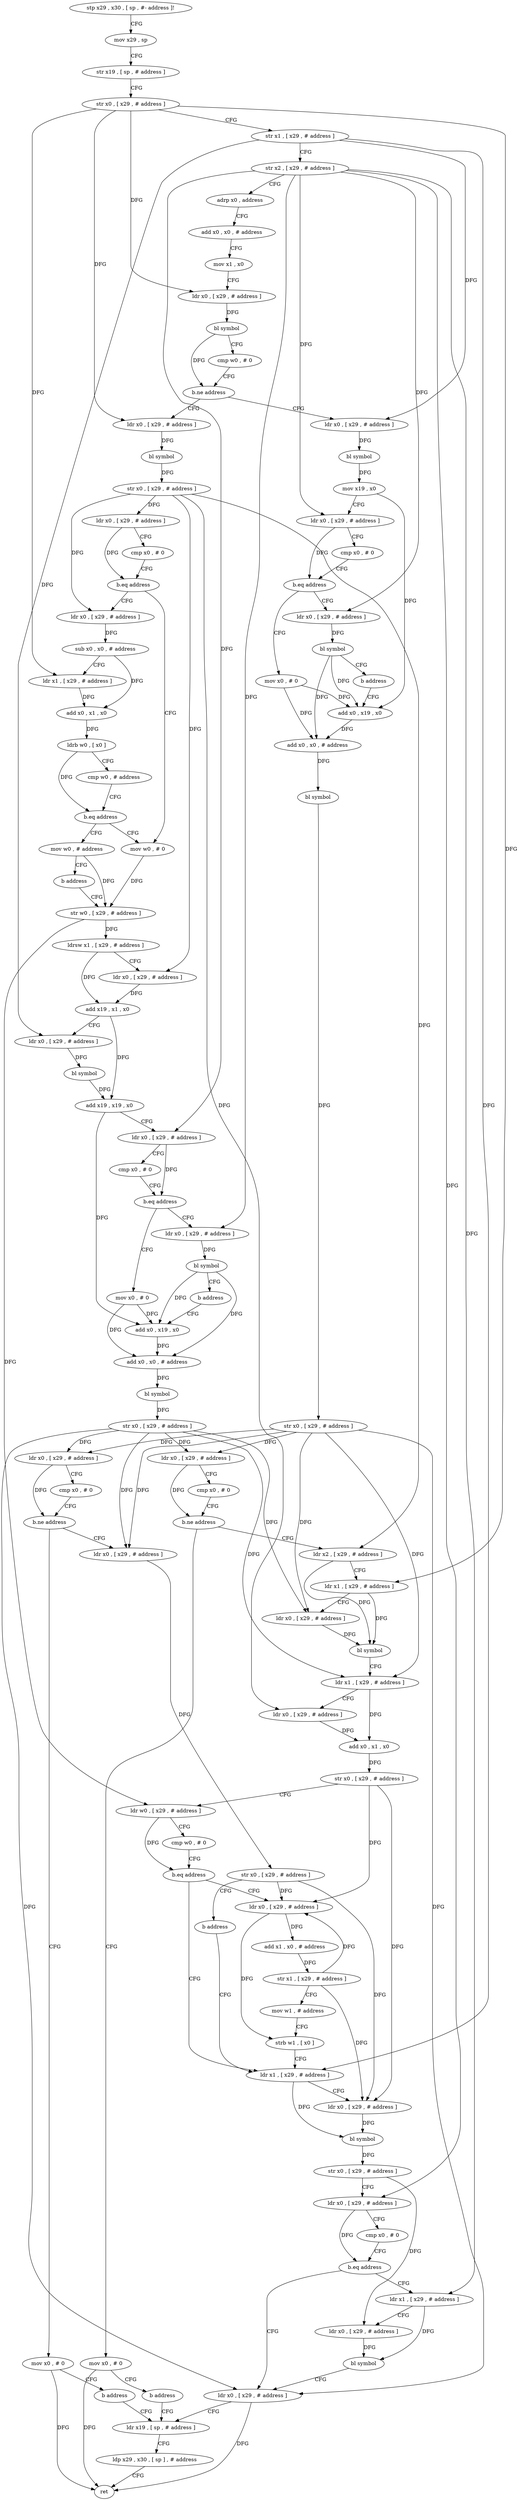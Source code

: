 digraph "func" {
"204328" [label = "stp x29 , x30 , [ sp , #- address ]!" ]
"204332" [label = "mov x29 , sp" ]
"204336" [label = "str x19 , [ sp , # address ]" ]
"204340" [label = "str x0 , [ x29 , # address ]" ]
"204344" [label = "str x1 , [ x29 , # address ]" ]
"204348" [label = "str x2 , [ x29 , # address ]" ]
"204352" [label = "adrp x0 , address" ]
"204356" [label = "add x0 , x0 , # address" ]
"204360" [label = "mov x1 , x0" ]
"204364" [label = "ldr x0 , [ x29 , # address ]" ]
"204368" [label = "bl symbol" ]
"204372" [label = "cmp w0 , # 0" ]
"204376" [label = "b.ne address" ]
"204468" [label = "ldr x0 , [ x29 , # address ]" ]
"204380" [label = "ldr x0 , [ x29 , # address ]" ]
"204472" [label = "bl symbol" ]
"204476" [label = "str x0 , [ x29 , # address ]" ]
"204480" [label = "ldr x0 , [ x29 , # address ]" ]
"204484" [label = "cmp x0 , # 0" ]
"204488" [label = "b.eq address" ]
"204528" [label = "mov w0 , # 0" ]
"204492" [label = "ldr x0 , [ x29 , # address ]" ]
"204384" [label = "bl symbol" ]
"204388" [label = "mov x19 , x0" ]
"204392" [label = "ldr x0 , [ x29 , # address ]" ]
"204396" [label = "cmp x0 , # 0" ]
"204400" [label = "b.eq address" ]
"204416" [label = "mov x0 , # 0" ]
"204404" [label = "ldr x0 , [ x29 , # address ]" ]
"204532" [label = "str w0 , [ x29 , # address ]" ]
"204496" [label = "sub x0 , x0 , # address" ]
"204500" [label = "ldr x1 , [ x29 , # address ]" ]
"204504" [label = "add x0 , x1 , x0" ]
"204508" [label = "ldrb w0 , [ x0 ]" ]
"204512" [label = "cmp w0 , # address" ]
"204516" [label = "b.eq address" ]
"204520" [label = "mov w0 , # address" ]
"204420" [label = "add x0 , x19 , x0" ]
"204408" [label = "bl symbol" ]
"204412" [label = "b address" ]
"204584" [label = "mov x0 , # 0" ]
"204588" [label = "add x0 , x19 , x0" ]
"204572" [label = "ldr x0 , [ x29 , # address ]" ]
"204576" [label = "bl symbol" ]
"204580" [label = "b address" ]
"204524" [label = "b address" ]
"204456" [label = "ldr x0 , [ x29 , # address ]" ]
"204460" [label = "str x0 , [ x29 , # address ]" ]
"204464" [label = "b address" ]
"204688" [label = "ldr x1 , [ x29 , # address ]" ]
"204448" [label = "mov x0 , # 0" ]
"204452" [label = "b address" ]
"204732" [label = "ldr x19 , [ sp , # address ]" ]
"204424" [label = "add x0 , x0 , # address" ]
"204428" [label = "bl symbol" ]
"204432" [label = "str x0 , [ x29 , # address ]" ]
"204436" [label = "ldr x0 , [ x29 , # address ]" ]
"204440" [label = "cmp x0 , # 0" ]
"204444" [label = "b.ne address" ]
"204624" [label = "ldr x2 , [ x29 , # address ]" ]
"204628" [label = "ldr x1 , [ x29 , # address ]" ]
"204632" [label = "ldr x0 , [ x29 , # address ]" ]
"204636" [label = "bl symbol" ]
"204640" [label = "ldr x1 , [ x29 , # address ]" ]
"204644" [label = "ldr x0 , [ x29 , # address ]" ]
"204648" [label = "add x0 , x1 , x0" ]
"204652" [label = "str x0 , [ x29 , # address ]" ]
"204656" [label = "ldr w0 , [ x29 , # address ]" ]
"204660" [label = "cmp w0 , # 0" ]
"204664" [label = "b.eq address" ]
"204668" [label = "ldr x0 , [ x29 , # address ]" ]
"204616" [label = "mov x0 , # 0" ]
"204620" [label = "b address" ]
"204592" [label = "add x0 , x0 , # address" ]
"204596" [label = "bl symbol" ]
"204600" [label = "str x0 , [ x29 , # address ]" ]
"204604" [label = "ldr x0 , [ x29 , # address ]" ]
"204608" [label = "cmp x0 , # 0" ]
"204612" [label = "b.ne address" ]
"204536" [label = "ldrsw x1 , [ x29 , # address ]" ]
"204540" [label = "ldr x0 , [ x29 , # address ]" ]
"204544" [label = "add x19 , x1 , x0" ]
"204548" [label = "ldr x0 , [ x29 , # address ]" ]
"204552" [label = "bl symbol" ]
"204556" [label = "add x19 , x19 , x0" ]
"204560" [label = "ldr x0 , [ x29 , # address ]" ]
"204564" [label = "cmp x0 , # 0" ]
"204568" [label = "b.eq address" ]
"204692" [label = "ldr x0 , [ x29 , # address ]" ]
"204696" [label = "bl symbol" ]
"204700" [label = "str x0 , [ x29 , # address ]" ]
"204704" [label = "ldr x0 , [ x29 , # address ]" ]
"204708" [label = "cmp x0 , # 0" ]
"204712" [label = "b.eq address" ]
"204728" [label = "ldr x0 , [ x29 , # address ]" ]
"204716" [label = "ldr x1 , [ x29 , # address ]" ]
"204736" [label = "ldp x29 , x30 , [ sp ] , # address" ]
"204740" [label = "ret" ]
"204672" [label = "add x1 , x0 , # address" ]
"204676" [label = "str x1 , [ x29 , # address ]" ]
"204680" [label = "mov w1 , # address" ]
"204684" [label = "strb w1 , [ x0 ]" ]
"204720" [label = "ldr x0 , [ x29 , # address ]" ]
"204724" [label = "bl symbol" ]
"204328" -> "204332" [ label = "CFG" ]
"204332" -> "204336" [ label = "CFG" ]
"204336" -> "204340" [ label = "CFG" ]
"204340" -> "204344" [ label = "CFG" ]
"204340" -> "204364" [ label = "DFG" ]
"204340" -> "204468" [ label = "DFG" ]
"204340" -> "204500" [ label = "DFG" ]
"204340" -> "204628" [ label = "DFG" ]
"204344" -> "204348" [ label = "CFG" ]
"204344" -> "204380" [ label = "DFG" ]
"204344" -> "204548" [ label = "DFG" ]
"204344" -> "204688" [ label = "DFG" ]
"204348" -> "204352" [ label = "CFG" ]
"204348" -> "204392" [ label = "DFG" ]
"204348" -> "204404" [ label = "DFG" ]
"204348" -> "204560" [ label = "DFG" ]
"204348" -> "204572" [ label = "DFG" ]
"204348" -> "204704" [ label = "DFG" ]
"204348" -> "204716" [ label = "DFG" ]
"204352" -> "204356" [ label = "CFG" ]
"204356" -> "204360" [ label = "CFG" ]
"204360" -> "204364" [ label = "CFG" ]
"204364" -> "204368" [ label = "DFG" ]
"204368" -> "204372" [ label = "CFG" ]
"204368" -> "204376" [ label = "DFG" ]
"204372" -> "204376" [ label = "CFG" ]
"204376" -> "204468" [ label = "CFG" ]
"204376" -> "204380" [ label = "CFG" ]
"204468" -> "204472" [ label = "DFG" ]
"204380" -> "204384" [ label = "DFG" ]
"204472" -> "204476" [ label = "DFG" ]
"204476" -> "204480" [ label = "DFG" ]
"204476" -> "204492" [ label = "DFG" ]
"204476" -> "204540" [ label = "DFG" ]
"204476" -> "204624" [ label = "DFG" ]
"204476" -> "204644" [ label = "DFG" ]
"204480" -> "204484" [ label = "CFG" ]
"204480" -> "204488" [ label = "DFG" ]
"204484" -> "204488" [ label = "CFG" ]
"204488" -> "204528" [ label = "CFG" ]
"204488" -> "204492" [ label = "CFG" ]
"204528" -> "204532" [ label = "DFG" ]
"204492" -> "204496" [ label = "DFG" ]
"204384" -> "204388" [ label = "DFG" ]
"204388" -> "204392" [ label = "CFG" ]
"204388" -> "204420" [ label = "DFG" ]
"204392" -> "204396" [ label = "CFG" ]
"204392" -> "204400" [ label = "DFG" ]
"204396" -> "204400" [ label = "CFG" ]
"204400" -> "204416" [ label = "CFG" ]
"204400" -> "204404" [ label = "CFG" ]
"204416" -> "204420" [ label = "DFG" ]
"204416" -> "204424" [ label = "DFG" ]
"204404" -> "204408" [ label = "DFG" ]
"204532" -> "204536" [ label = "DFG" ]
"204532" -> "204656" [ label = "DFG" ]
"204496" -> "204500" [ label = "CFG" ]
"204496" -> "204504" [ label = "DFG" ]
"204500" -> "204504" [ label = "DFG" ]
"204504" -> "204508" [ label = "DFG" ]
"204508" -> "204512" [ label = "CFG" ]
"204508" -> "204516" [ label = "DFG" ]
"204512" -> "204516" [ label = "CFG" ]
"204516" -> "204528" [ label = "CFG" ]
"204516" -> "204520" [ label = "CFG" ]
"204520" -> "204524" [ label = "CFG" ]
"204520" -> "204532" [ label = "DFG" ]
"204420" -> "204424" [ label = "DFG" ]
"204408" -> "204412" [ label = "CFG" ]
"204408" -> "204420" [ label = "DFG" ]
"204408" -> "204424" [ label = "DFG" ]
"204412" -> "204420" [ label = "CFG" ]
"204584" -> "204588" [ label = "DFG" ]
"204584" -> "204592" [ label = "DFG" ]
"204588" -> "204592" [ label = "DFG" ]
"204572" -> "204576" [ label = "DFG" ]
"204576" -> "204580" [ label = "CFG" ]
"204576" -> "204588" [ label = "DFG" ]
"204576" -> "204592" [ label = "DFG" ]
"204580" -> "204588" [ label = "CFG" ]
"204524" -> "204532" [ label = "CFG" ]
"204456" -> "204460" [ label = "DFG" ]
"204460" -> "204464" [ label = "CFG" ]
"204460" -> "204692" [ label = "DFG" ]
"204460" -> "204668" [ label = "DFG" ]
"204464" -> "204688" [ label = "CFG" ]
"204688" -> "204692" [ label = "CFG" ]
"204688" -> "204696" [ label = "DFG" ]
"204448" -> "204452" [ label = "CFG" ]
"204448" -> "204740" [ label = "DFG" ]
"204452" -> "204732" [ label = "CFG" ]
"204732" -> "204736" [ label = "CFG" ]
"204424" -> "204428" [ label = "DFG" ]
"204428" -> "204432" [ label = "DFG" ]
"204432" -> "204436" [ label = "DFG" ]
"204432" -> "204456" [ label = "DFG" ]
"204432" -> "204604" [ label = "DFG" ]
"204432" -> "204632" [ label = "DFG" ]
"204432" -> "204640" [ label = "DFG" ]
"204432" -> "204728" [ label = "DFG" ]
"204436" -> "204440" [ label = "CFG" ]
"204436" -> "204444" [ label = "DFG" ]
"204440" -> "204444" [ label = "CFG" ]
"204444" -> "204456" [ label = "CFG" ]
"204444" -> "204448" [ label = "CFG" ]
"204624" -> "204628" [ label = "CFG" ]
"204624" -> "204636" [ label = "DFG" ]
"204628" -> "204632" [ label = "CFG" ]
"204628" -> "204636" [ label = "DFG" ]
"204632" -> "204636" [ label = "DFG" ]
"204636" -> "204640" [ label = "CFG" ]
"204640" -> "204644" [ label = "CFG" ]
"204640" -> "204648" [ label = "DFG" ]
"204644" -> "204648" [ label = "DFG" ]
"204648" -> "204652" [ label = "DFG" ]
"204652" -> "204656" [ label = "CFG" ]
"204652" -> "204692" [ label = "DFG" ]
"204652" -> "204668" [ label = "DFG" ]
"204656" -> "204660" [ label = "CFG" ]
"204656" -> "204664" [ label = "DFG" ]
"204660" -> "204664" [ label = "CFG" ]
"204664" -> "204688" [ label = "CFG" ]
"204664" -> "204668" [ label = "CFG" ]
"204668" -> "204672" [ label = "DFG" ]
"204668" -> "204684" [ label = "DFG" ]
"204616" -> "204620" [ label = "CFG" ]
"204616" -> "204740" [ label = "DFG" ]
"204620" -> "204732" [ label = "CFG" ]
"204592" -> "204596" [ label = "DFG" ]
"204596" -> "204600" [ label = "DFG" ]
"204600" -> "204604" [ label = "DFG" ]
"204600" -> "204436" [ label = "DFG" ]
"204600" -> "204456" [ label = "DFG" ]
"204600" -> "204632" [ label = "DFG" ]
"204600" -> "204640" [ label = "DFG" ]
"204600" -> "204728" [ label = "DFG" ]
"204604" -> "204608" [ label = "CFG" ]
"204604" -> "204612" [ label = "DFG" ]
"204608" -> "204612" [ label = "CFG" ]
"204612" -> "204624" [ label = "CFG" ]
"204612" -> "204616" [ label = "CFG" ]
"204536" -> "204540" [ label = "CFG" ]
"204536" -> "204544" [ label = "DFG" ]
"204540" -> "204544" [ label = "DFG" ]
"204544" -> "204548" [ label = "CFG" ]
"204544" -> "204556" [ label = "DFG" ]
"204548" -> "204552" [ label = "DFG" ]
"204552" -> "204556" [ label = "DFG" ]
"204556" -> "204560" [ label = "CFG" ]
"204556" -> "204588" [ label = "DFG" ]
"204560" -> "204564" [ label = "CFG" ]
"204560" -> "204568" [ label = "DFG" ]
"204564" -> "204568" [ label = "CFG" ]
"204568" -> "204584" [ label = "CFG" ]
"204568" -> "204572" [ label = "CFG" ]
"204692" -> "204696" [ label = "DFG" ]
"204696" -> "204700" [ label = "DFG" ]
"204700" -> "204704" [ label = "CFG" ]
"204700" -> "204720" [ label = "DFG" ]
"204704" -> "204708" [ label = "CFG" ]
"204704" -> "204712" [ label = "DFG" ]
"204708" -> "204712" [ label = "CFG" ]
"204712" -> "204728" [ label = "CFG" ]
"204712" -> "204716" [ label = "CFG" ]
"204728" -> "204732" [ label = "CFG" ]
"204728" -> "204740" [ label = "DFG" ]
"204716" -> "204720" [ label = "CFG" ]
"204716" -> "204724" [ label = "DFG" ]
"204736" -> "204740" [ label = "CFG" ]
"204672" -> "204676" [ label = "DFG" ]
"204676" -> "204680" [ label = "CFG" ]
"204676" -> "204692" [ label = "DFG" ]
"204676" -> "204668" [ label = "DFG" ]
"204680" -> "204684" [ label = "CFG" ]
"204684" -> "204688" [ label = "CFG" ]
"204720" -> "204724" [ label = "DFG" ]
"204724" -> "204728" [ label = "CFG" ]
}
